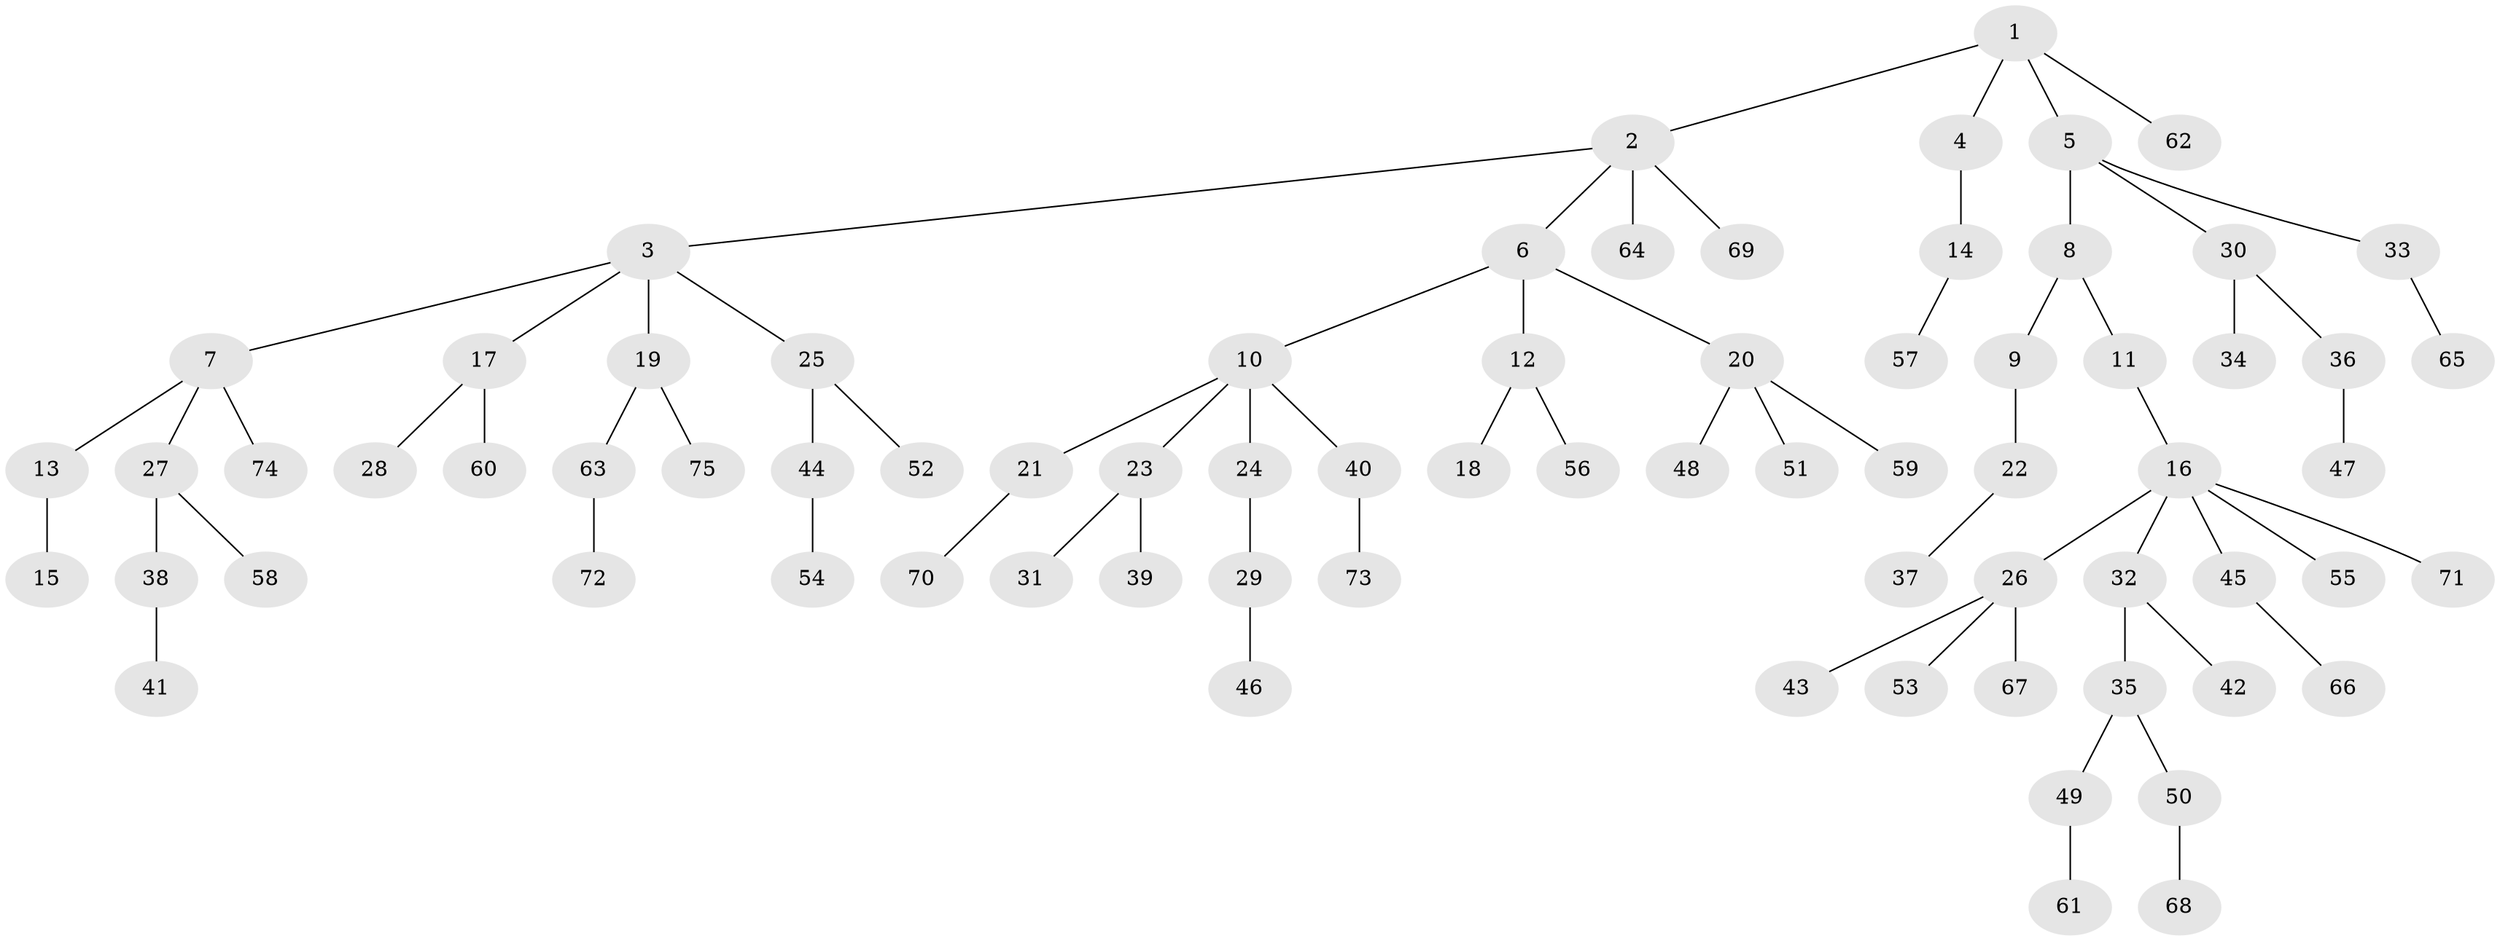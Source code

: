 // coarse degree distribution, {3: 0.14, 4: 0.08, 6: 0.02, 2: 0.14, 5: 0.02, 1: 0.58, 7: 0.02}
// Generated by graph-tools (version 1.1) at 2025/42/03/06/25 10:42:04]
// undirected, 75 vertices, 74 edges
graph export_dot {
graph [start="1"]
  node [color=gray90,style=filled];
  1;
  2;
  3;
  4;
  5;
  6;
  7;
  8;
  9;
  10;
  11;
  12;
  13;
  14;
  15;
  16;
  17;
  18;
  19;
  20;
  21;
  22;
  23;
  24;
  25;
  26;
  27;
  28;
  29;
  30;
  31;
  32;
  33;
  34;
  35;
  36;
  37;
  38;
  39;
  40;
  41;
  42;
  43;
  44;
  45;
  46;
  47;
  48;
  49;
  50;
  51;
  52;
  53;
  54;
  55;
  56;
  57;
  58;
  59;
  60;
  61;
  62;
  63;
  64;
  65;
  66;
  67;
  68;
  69;
  70;
  71;
  72;
  73;
  74;
  75;
  1 -- 2;
  1 -- 4;
  1 -- 5;
  1 -- 62;
  2 -- 3;
  2 -- 6;
  2 -- 64;
  2 -- 69;
  3 -- 7;
  3 -- 17;
  3 -- 19;
  3 -- 25;
  4 -- 14;
  5 -- 8;
  5 -- 30;
  5 -- 33;
  6 -- 10;
  6 -- 12;
  6 -- 20;
  7 -- 13;
  7 -- 27;
  7 -- 74;
  8 -- 9;
  8 -- 11;
  9 -- 22;
  10 -- 21;
  10 -- 23;
  10 -- 24;
  10 -- 40;
  11 -- 16;
  12 -- 18;
  12 -- 56;
  13 -- 15;
  14 -- 57;
  16 -- 26;
  16 -- 32;
  16 -- 45;
  16 -- 55;
  16 -- 71;
  17 -- 28;
  17 -- 60;
  19 -- 63;
  19 -- 75;
  20 -- 48;
  20 -- 51;
  20 -- 59;
  21 -- 70;
  22 -- 37;
  23 -- 31;
  23 -- 39;
  24 -- 29;
  25 -- 44;
  25 -- 52;
  26 -- 43;
  26 -- 53;
  26 -- 67;
  27 -- 38;
  27 -- 58;
  29 -- 46;
  30 -- 34;
  30 -- 36;
  32 -- 35;
  32 -- 42;
  33 -- 65;
  35 -- 49;
  35 -- 50;
  36 -- 47;
  38 -- 41;
  40 -- 73;
  44 -- 54;
  45 -- 66;
  49 -- 61;
  50 -- 68;
  63 -- 72;
}
